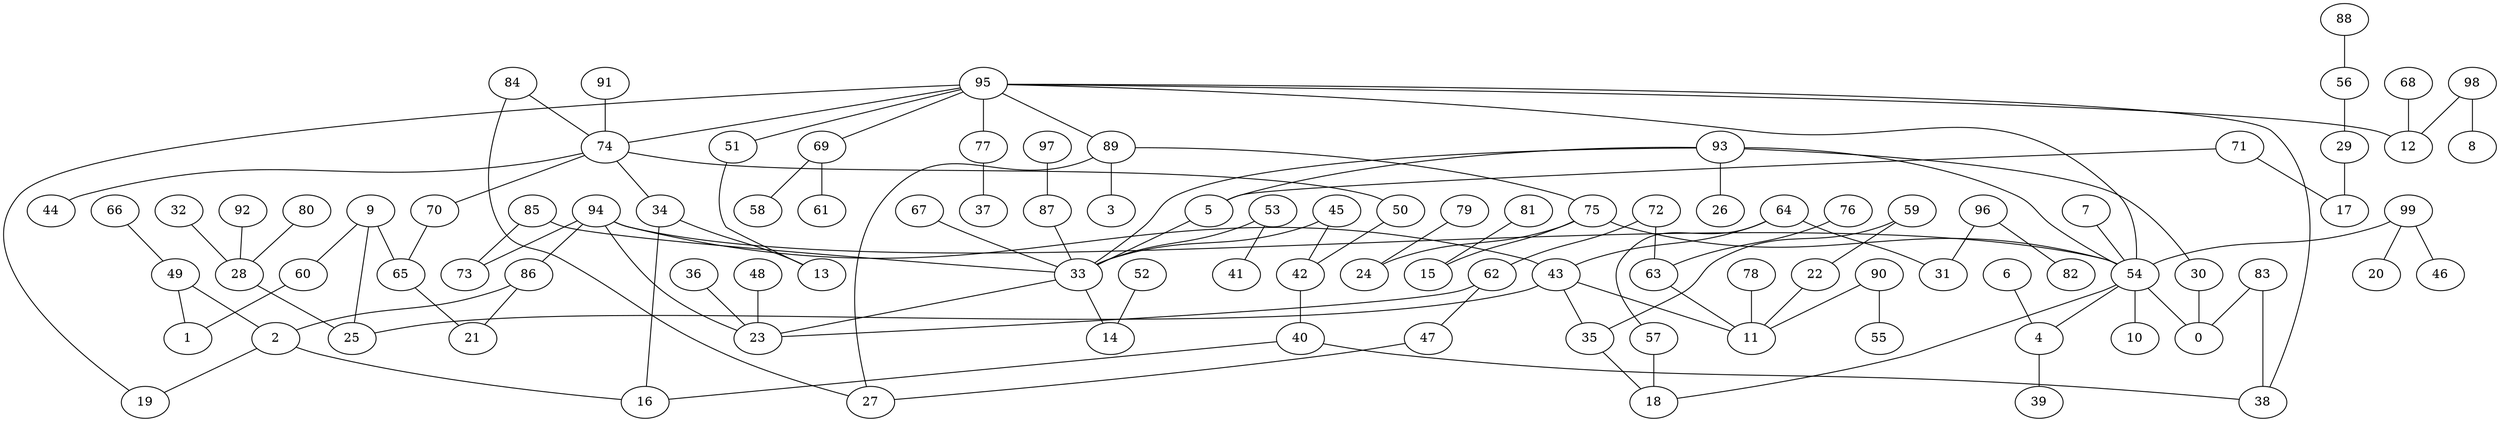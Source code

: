 digraph GG_graph {

subgraph G_graph {
edge [color = black]
"91" -> "74" [dir = none]
"80" -> "28" [dir = none]
"48" -> "23" [dir = none]
"97" -> "87" [dir = none]
"85" -> "33" [dir = none]
"22" -> "11" [dir = none]
"34" -> "16" [dir = none]
"52" -> "14" [dir = none]
"88" -> "56" [dir = none]
"83" -> "0" [dir = none]
"92" -> "28" [dir = none]
"32" -> "28" [dir = none]
"56" -> "29" [dir = none]
"79" -> "24" [dir = none]
"76" -> "63" [dir = none]
"4" -> "39" [dir = none]
"74" -> "34" [dir = none]
"74" -> "44" [dir = none]
"74" -> "50" [dir = none]
"74" -> "70" [dir = none]
"65" -> "21" [dir = none]
"7" -> "54" [dir = none]
"2" -> "19" [dir = none]
"9" -> "60" [dir = none]
"9" -> "25" [dir = none]
"93" -> "5" [dir = none]
"93" -> "26" [dir = none]
"93" -> "33" [dir = none]
"93" -> "54" [dir = none]
"54" -> "4" [dir = none]
"54" -> "10" [dir = none]
"54" -> "0" [dir = none]
"87" -> "33" [dir = none]
"94" -> "73" [dir = none]
"94" -> "86" [dir = none]
"94" -> "43" [dir = none]
"94" -> "54" [dir = none]
"57" -> "18" [dir = none]
"45" -> "42" [dir = none]
"45" -> "33" [dir = none]
"62" -> "23" [dir = none]
"75" -> "15" [dir = none]
"75" -> "24" [dir = none]
"75" -> "54" [dir = none]
"6" -> "4" [dir = none]
"33" -> "23" [dir = none]
"33" -> "14" [dir = none]
"36" -> "23" [dir = none]
"78" -> "11" [dir = none]
"63" -> "11" [dir = none]
"71" -> "17" [dir = none]
"71" -> "5" [dir = none]
"89" -> "3" [dir = none]
"89" -> "27" [dir = none]
"98" -> "8" [dir = none]
"98" -> "12" [dir = none]
"53" -> "41" [dir = none]
"53" -> "33" [dir = none]
"69" -> "61" [dir = none]
"69" -> "58" [dir = none]
"95" -> "51" [dir = none]
"95" -> "77" [dir = none]
"95" -> "12" [dir = none]
"95" -> "89" [dir = none]
"95" -> "69" [dir = none]
"95" -> "19" [dir = none]
"95" -> "74" [dir = none]
"95" -> "38" [dir = none]
"95" -> "54" [dir = none]
"81" -> "15" [dir = none]
"66" -> "49" [dir = none]
"70" -> "65" [dir = none]
"77" -> "37" [dir = none]
"59" -> "35" [dir = none]
"67" -> "33" [dir = none]
"29" -> "17" [dir = none]
"99" -> "20" [dir = none]
"99" -> "46" [dir = none]
"99" -> "54" [dir = none]
"68" -> "12" [dir = none]
"49" -> "2" [dir = none]
"42" -> "40" [dir = none]
"64" -> "31" [dir = none]
"64" -> "43" [dir = none]
"28" -> "25" [dir = none]
"72" -> "63" [dir = none]
"30" -> "0" [dir = none]
"84" -> "27" [dir = none]
"35" -> "18" [dir = none]
"90" -> "55" [dir = none]
"90" -> "11" [dir = none]
"51" -> "13" [dir = none]
"96" -> "82" [dir = none]
"96" -> "31" [dir = none]
"43" -> "35" [dir = none]
"43" -> "11" [dir = none]
"43" -> "25" [dir = none]
"47" -> "27" [dir = none]
"60" -> "1" [dir = none]
"9" -> "65" [dir = none]
"84" -> "74" [dir = none]
"93" -> "30" [dir = none]
"86" -> "2" [dir = none]
"2" -> "16" [dir = none]
"64" -> "57" [dir = none]
"89" -> "75" [dir = none]
"40" -> "16" [dir = none]
"72" -> "62" [dir = none]
"86" -> "21" [dir = none]
"34" -> "13" [dir = none]
"40" -> "38" [dir = none]
"85" -> "73" [dir = none]
"49" -> "1" [dir = none]
"62" -> "47" [dir = none]
"59" -> "22" [dir = none]
"94" -> "23" [dir = none]
"54" -> "18" [dir = none]
"50" -> "42" [dir = none]
"83" -> "38" [dir = none]
"5" -> "33" [dir = none]
}

}
